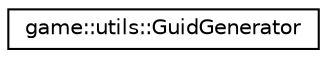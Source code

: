 digraph "Graphical Class Hierarchy"
{
 // LATEX_PDF_SIZE
  edge [fontname="Helvetica",fontsize="10",labelfontname="Helvetica",labelfontsize="10"];
  node [fontname="Helvetica",fontsize="10",shape=record];
  rankdir="LR";
  Node0 [label="game::utils::GuidGenerator",height=0.2,width=0.4,color="black", fillcolor="white", style="filled",URL="$classgame_1_1utils_1_1GuidGenerator.html",tooltip="a simple runtime guid generator"];
}
